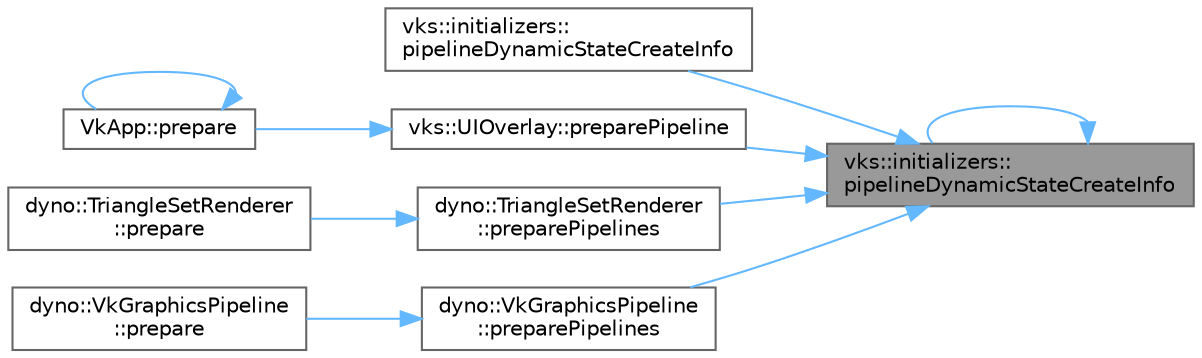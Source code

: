 digraph "vks::initializers::pipelineDynamicStateCreateInfo"
{
 // LATEX_PDF_SIZE
  bgcolor="transparent";
  edge [fontname=Helvetica,fontsize=10,labelfontname=Helvetica,labelfontsize=10];
  node [fontname=Helvetica,fontsize=10,shape=box,height=0.2,width=0.4];
  rankdir="RL";
  Node1 [id="Node000001",label="vks::initializers::\lpipelineDynamicStateCreateInfo",height=0.2,width=0.4,color="gray40", fillcolor="grey60", style="filled", fontcolor="black",tooltip=" "];
  Node1 -> Node2 [id="edge1_Node000001_Node000002",dir="back",color="steelblue1",style="solid",tooltip=" "];
  Node2 [id="Node000002",label="vks::initializers::\lpipelineDynamicStateCreateInfo",height=0.2,width=0.4,color="grey40", fillcolor="white", style="filled",URL="$namespacevks_1_1initializers.html#a0f1517b728d191bd94aac4edaeed2444",tooltip=" "];
  Node1 -> Node1 [id="edge2_Node000001_Node000001",dir="back",color="steelblue1",style="solid",tooltip=" "];
  Node1 -> Node3 [id="edge3_Node000001_Node000003",dir="back",color="steelblue1",style="solid",tooltip=" "];
  Node3 [id="Node000003",label="vks::UIOverlay::preparePipeline",height=0.2,width=0.4,color="grey40", fillcolor="white", style="filled",URL="$classvks_1_1_u_i_overlay.html#acb538285f075feb5d74b7ef6edde6250",tooltip=" "];
  Node3 -> Node4 [id="edge4_Node000003_Node000004",dir="back",color="steelblue1",style="solid",tooltip=" "];
  Node4 [id="Node000004",label="VkApp::prepare",height=0.2,width=0.4,color="grey40", fillcolor="white", style="filled",URL="$class_vk_app.html#aa232b32eb5b90698500190d0fe004cdb",tooltip="Prepares all Vulkan resources and functions required to run the sample."];
  Node4 -> Node4 [id="edge5_Node000004_Node000004",dir="back",color="steelblue1",style="solid",tooltip=" "];
  Node1 -> Node5 [id="edge6_Node000001_Node000005",dir="back",color="steelblue1",style="solid",tooltip=" "];
  Node5 [id="Node000005",label="dyno::TriangleSetRenderer\l::preparePipelines",height=0.2,width=0.4,color="grey40", fillcolor="white", style="filled",URL="$classdyno_1_1_triangle_set_renderer.html#aa75dd4fdeca3a0b61bb47b6d43f66839",tooltip=" "];
  Node5 -> Node6 [id="edge7_Node000005_Node000006",dir="back",color="steelblue1",style="solid",tooltip=" "];
  Node6 [id="Node000006",label="dyno::TriangleSetRenderer\l::prepare",height=0.2,width=0.4,color="grey40", fillcolor="white", style="filled",URL="$classdyno_1_1_triangle_set_renderer.html#a9a6ef9e01ee85177d693602b6d668b11",tooltip=" "];
  Node1 -> Node7 [id="edge8_Node000001_Node000007",dir="back",color="steelblue1",style="solid",tooltip=" "];
  Node7 [id="Node000007",label="dyno::VkGraphicsPipeline\l::preparePipelines",height=0.2,width=0.4,color="grey40", fillcolor="white", style="filled",URL="$classdyno_1_1_vk_graphics_pipeline.html#a0a89f28e35af14b5a6e1bd049012e06e",tooltip=" "];
  Node7 -> Node8 [id="edge9_Node000007_Node000008",dir="back",color="steelblue1",style="solid",tooltip=" "];
  Node8 [id="Node000008",label="dyno::VkGraphicsPipeline\l::prepare",height=0.2,width=0.4,color="grey40", fillcolor="white", style="filled",URL="$classdyno_1_1_vk_graphics_pipeline.html#a64bc9899217f71a4f36a37fa3767fd5d",tooltip=" "];
}

